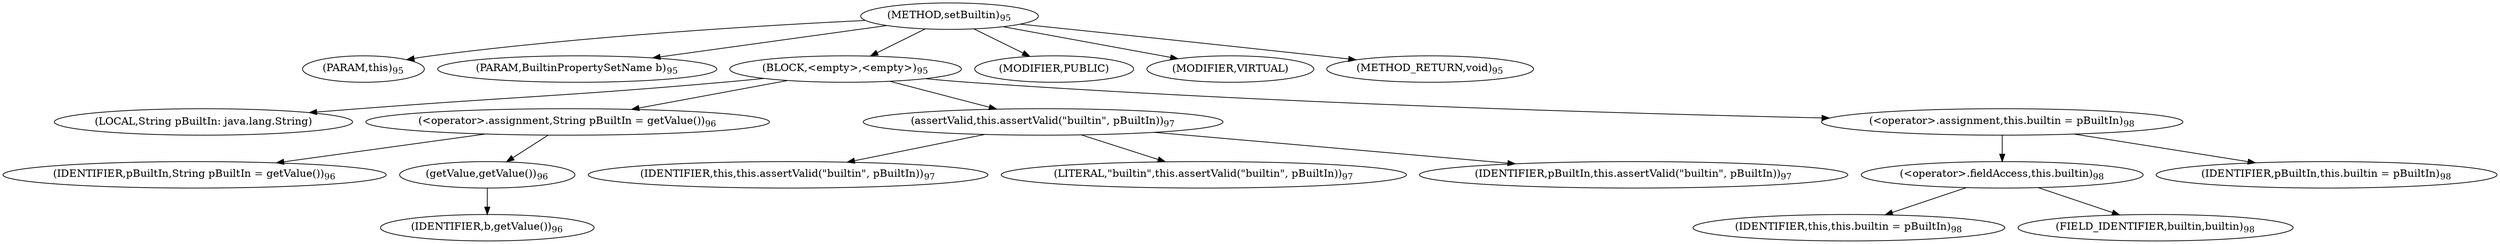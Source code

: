 digraph "setBuiltin" {  
"208" [label = <(METHOD,setBuiltin)<SUB>95</SUB>> ]
"13" [label = <(PARAM,this)<SUB>95</SUB>> ]
"209" [label = <(PARAM,BuiltinPropertySetName b)<SUB>95</SUB>> ]
"210" [label = <(BLOCK,&lt;empty&gt;,&lt;empty&gt;)<SUB>95</SUB>> ]
"211" [label = <(LOCAL,String pBuiltIn: java.lang.String)> ]
"212" [label = <(&lt;operator&gt;.assignment,String pBuiltIn = getValue())<SUB>96</SUB>> ]
"213" [label = <(IDENTIFIER,pBuiltIn,String pBuiltIn = getValue())<SUB>96</SUB>> ]
"214" [label = <(getValue,getValue())<SUB>96</SUB>> ]
"215" [label = <(IDENTIFIER,b,getValue())<SUB>96</SUB>> ]
"216" [label = <(assertValid,this.assertValid(&quot;builtin&quot;, pBuiltIn))<SUB>97</SUB>> ]
"12" [label = <(IDENTIFIER,this,this.assertValid(&quot;builtin&quot;, pBuiltIn))<SUB>97</SUB>> ]
"217" [label = <(LITERAL,&quot;builtin&quot;,this.assertValid(&quot;builtin&quot;, pBuiltIn))<SUB>97</SUB>> ]
"218" [label = <(IDENTIFIER,pBuiltIn,this.assertValid(&quot;builtin&quot;, pBuiltIn))<SUB>97</SUB>> ]
"219" [label = <(&lt;operator&gt;.assignment,this.builtin = pBuiltIn)<SUB>98</SUB>> ]
"220" [label = <(&lt;operator&gt;.fieldAccess,this.builtin)<SUB>98</SUB>> ]
"14" [label = <(IDENTIFIER,this,this.builtin = pBuiltIn)<SUB>98</SUB>> ]
"221" [label = <(FIELD_IDENTIFIER,builtin,builtin)<SUB>98</SUB>> ]
"222" [label = <(IDENTIFIER,pBuiltIn,this.builtin = pBuiltIn)<SUB>98</SUB>> ]
"223" [label = <(MODIFIER,PUBLIC)> ]
"224" [label = <(MODIFIER,VIRTUAL)> ]
"225" [label = <(METHOD_RETURN,void)<SUB>95</SUB>> ]
  "208" -> "13" 
  "208" -> "209" 
  "208" -> "210" 
  "208" -> "223" 
  "208" -> "224" 
  "208" -> "225" 
  "210" -> "211" 
  "210" -> "212" 
  "210" -> "216" 
  "210" -> "219" 
  "212" -> "213" 
  "212" -> "214" 
  "214" -> "215" 
  "216" -> "12" 
  "216" -> "217" 
  "216" -> "218" 
  "219" -> "220" 
  "219" -> "222" 
  "220" -> "14" 
  "220" -> "221" 
}
